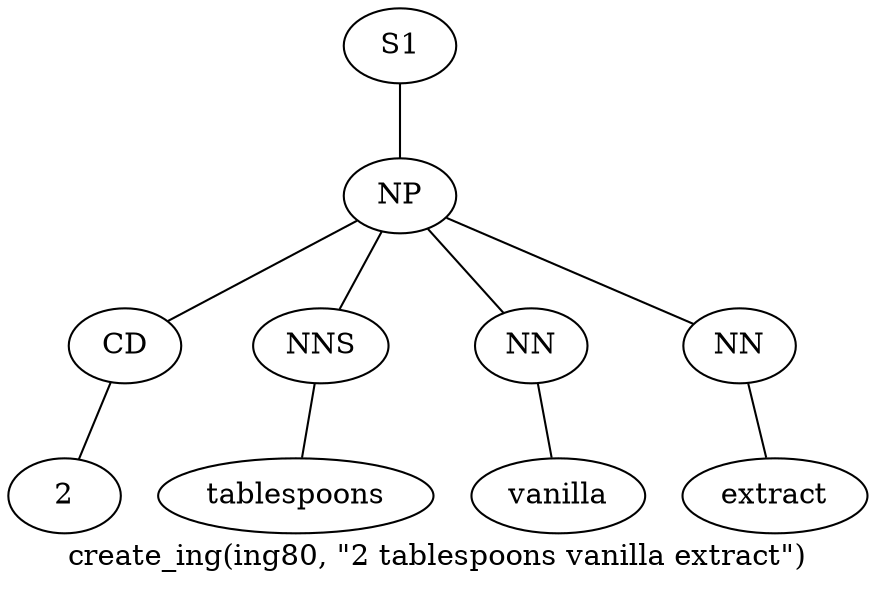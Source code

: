 graph SyntaxGraph {
	label = "create_ing(ing80, \"2 tablespoons vanilla extract\")";
	Node0 [label="S1"];
	Node1 [label="NP"];
	Node2 [label="CD"];
	Node3 [label="2"];
	Node4 [label="NNS"];
	Node5 [label="tablespoons"];
	Node6 [label="NN"];
	Node7 [label="vanilla"];
	Node8 [label="NN"];
	Node9 [label="extract"];

	Node0 -- Node1;
	Node1 -- Node2;
	Node1 -- Node4;
	Node1 -- Node6;
	Node1 -- Node8;
	Node2 -- Node3;
	Node4 -- Node5;
	Node6 -- Node7;
	Node8 -- Node9;
}